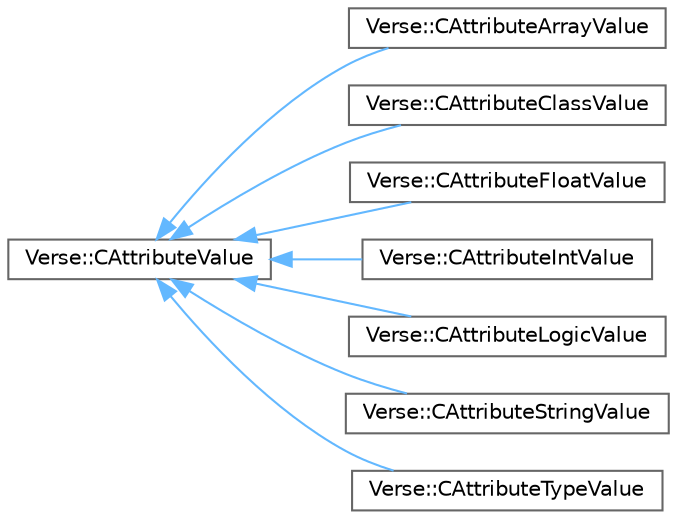 digraph "Graphical Class Hierarchy"
{
 // INTERACTIVE_SVG=YES
 // LATEX_PDF_SIZE
  bgcolor="transparent";
  edge [fontname=Helvetica,fontsize=10,labelfontname=Helvetica,labelfontsize=10];
  node [fontname=Helvetica,fontsize=10,shape=box,height=0.2,width=0.4];
  rankdir="LR";
  Node0 [id="Node000000",label="Verse::CAttributeValue",height=0.2,width=0.4,color="grey40", fillcolor="white", style="filled",URL="$d7/d89/classVerse_1_1CAttributeValue.html",tooltip=" "];
  Node0 -> Node1 [id="edge9861_Node000000_Node000001",dir="back",color="steelblue1",style="solid",tooltip=" "];
  Node1 [id="Node000001",label="Verse::CAttributeArrayValue",height=0.2,width=0.4,color="grey40", fillcolor="white", style="filled",URL="$d8/d09/classVerse_1_1CAttributeArrayValue.html",tooltip=" "];
  Node0 -> Node2 [id="edge9862_Node000000_Node000002",dir="back",color="steelblue1",style="solid",tooltip=" "];
  Node2 [id="Node000002",label="Verse::CAttributeClassValue",height=0.2,width=0.4,color="grey40", fillcolor="white", style="filled",URL="$dc/d29/classVerse_1_1CAttributeClassValue.html",tooltip=" "];
  Node0 -> Node3 [id="edge9863_Node000000_Node000003",dir="back",color="steelblue1",style="solid",tooltip=" "];
  Node3 [id="Node000003",label="Verse::CAttributeFloatValue",height=0.2,width=0.4,color="grey40", fillcolor="white", style="filled",URL="$d3/d64/classVerse_1_1CAttributeFloatValue.html",tooltip=" "];
  Node0 -> Node4 [id="edge9864_Node000000_Node000004",dir="back",color="steelblue1",style="solid",tooltip=" "];
  Node4 [id="Node000004",label="Verse::CAttributeIntValue",height=0.2,width=0.4,color="grey40", fillcolor="white", style="filled",URL="$d2/dd1/classVerse_1_1CAttributeIntValue.html",tooltip=" "];
  Node0 -> Node5 [id="edge9865_Node000000_Node000005",dir="back",color="steelblue1",style="solid",tooltip=" "];
  Node5 [id="Node000005",label="Verse::CAttributeLogicValue",height=0.2,width=0.4,color="grey40", fillcolor="white", style="filled",URL="$db/d09/classVerse_1_1CAttributeLogicValue.html",tooltip=" "];
  Node0 -> Node6 [id="edge9866_Node000000_Node000006",dir="back",color="steelblue1",style="solid",tooltip=" "];
  Node6 [id="Node000006",label="Verse::CAttributeStringValue",height=0.2,width=0.4,color="grey40", fillcolor="white", style="filled",URL="$da/d37/classVerse_1_1CAttributeStringValue.html",tooltip=" "];
  Node0 -> Node7 [id="edge9867_Node000000_Node000007",dir="back",color="steelblue1",style="solid",tooltip=" "];
  Node7 [id="Node000007",label="Verse::CAttributeTypeValue",height=0.2,width=0.4,color="grey40", fillcolor="white", style="filled",URL="$dd/d2d/classVerse_1_1CAttributeTypeValue.html",tooltip=" "];
}
